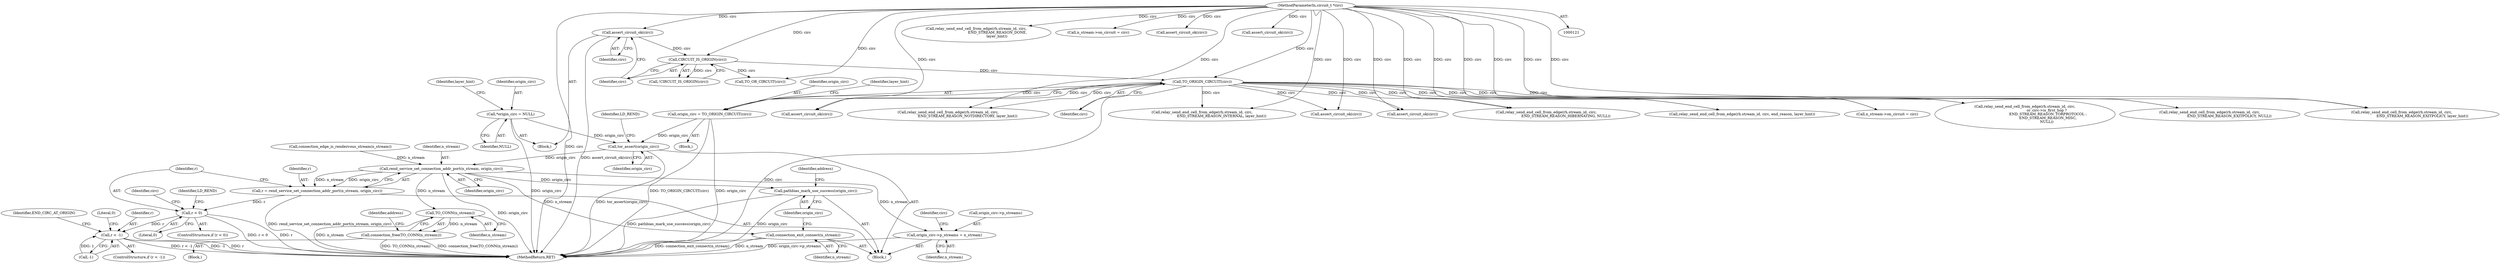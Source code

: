 digraph "0_tor_79b59a2dfcb68897ee89d98587d09e55f07e68d7@API" {
"1000495" [label="(Call,tor_assert(origin_circ))"];
"1000140" [label="(Call,*origin_circ = NULL)"];
"1000176" [label="(Call,origin_circ = TO_ORIGIN_CIRCUIT(circ))"];
"1000178" [label="(Call,TO_ORIGIN_CIRCUIT(circ))"];
"1000161" [label="(Call,CIRCUIT_IS_ORIGIN(circ))"];
"1000157" [label="(Call,assert_circuit_ok(circ))"];
"1000123" [label="(MethodParameterIn,circuit_t *circ)"];
"1000531" [label="(Call,rend_service_set_connection_addr_port(n_stream, origin_circ))"];
"1000529" [label="(Call,r = rend_service_set_connection_addr_port(n_stream, origin_circ))"];
"1000535" [label="(Call,r < 0)"];
"1000560" [label="(Call,r < -1)"];
"1000555" [label="(Call,TO_CONN(n_stream))"];
"1000554" [label="(Call,connection_free(TO_CONN(n_stream)))"];
"1000595" [label="(Call,origin_circ->p_streams = n_stream)"];
"1000608" [label="(Call,connection_exit_connect(n_stream))"];
"1000610" [label="(Call,pathbias_mark_use_success(origin_circ))"];
"1000556" [label="(Identifier,n_stream)"];
"1000547" [label="(Call,relay_send_end_cell_from_edge(rh.stream_id, circ,\n                                     END_STREAM_REASON_DONE,\n                                    layer_hint))"];
"1000590" [label="(Call,n_stream->on_circuit = circ)"];
"1000610" [label="(Call,pathbias_mark_use_success(origin_circ))"];
"1000635" [label="(Call,relay_send_end_cell_from_edge(rh.stream_id, circ,\n                                  END_STREAM_REASON_HIBERNATING, NULL))"];
"1000496" [label="(Identifier,origin_circ)"];
"1000596" [label="(Call,origin_circ->p_streams)"];
"1000600" [label="(Call,assert_circuit_ok(circ))"];
"1000694" [label="(Call,assert_circuit_ok(circ))"];
"1000569" [label="(Call,assert_circuit_ok(circ))"];
"1000498" [label="(Identifier,LD_REND)"];
"1000595" [label="(Call,origin_circ->p_streams = n_stream)"];
"1000561" [label="(Identifier,r)"];
"1000140" [label="(Call,*origin_circ = NULL)"];
"1000357" [label="(Call,relay_send_end_cell_from_edge(rh.stream_id, circ,\n                                  END_STREAM_REASON_NOTDIRECTORY, layer_hint))"];
"1000526" [label="(Call,assert_circuit_ok(circ))"];
"1000565" [label="(Identifier,END_CIRC_AT_ORIGIN)"];
"1000560" [label="(Call,r < -1)"];
"1000555" [label="(Call,TO_CONN(n_stream))"];
"1000558" [label="(Identifier,address)"];
"1000613" [label="(Identifier,address)"];
"1000533" [label="(Identifier,origin_circ)"];
"1000554" [label="(Call,connection_free(TO_CONN(n_stream)))"];
"1000559" [label="(ControlStructure,if (r < -1))"];
"1000177" [label="(Identifier,origin_circ)"];
"1000536" [label="(Identifier,r)"];
"1000124" [label="(Block,)"];
"1000532" [label="(Identifier,n_stream)"];
"1000535" [label="(Call,r < 0)"];
"1000570" [label="(Identifier,circ)"];
"1000562" [label="(Call,-1)"];
"1000568" [label="(Literal,0)"];
"1000145" [label="(Identifier,layer_hint)"];
"1000426" [label="(Call,relay_send_end_cell_from_edge(rh.stream_id, circ,\n                                    END_STREAM_REASON_EXITPOLICY, layer_hint))"];
"1000718" [label="(MethodReturn,RET)"];
"1000530" [label="(Identifier,r)"];
"1000254" [label="(Call,relay_send_end_cell_from_edge(rh.stream_id, circ, end_reason, layer_hint))"];
"1000538" [label="(Block,)"];
"1000647" [label="(Call,n_stream->on_circuit = circ)"];
"1000537" [label="(Literal,0)"];
"1000142" [label="(Identifier,NULL)"];
"1000524" [label="(Call,connection_edge_is_rendezvous_stream(n_stream))"];
"1000601" [label="(Identifier,circ)"];
"1000181" [label="(Identifier,layer_hint)"];
"1000123" [label="(MethodParameterIn,circuit_t *circ)"];
"1000322" [label="(Call,relay_send_end_cell_from_edge(rh.stream_id, circ,\n                                      or_circ->is_first_hop ?\n                                        END_STREAM_REASON_TORPROTOCOL :\n                                        END_STREAM_REASON_MISC,\n                                      NULL))"];
"1000534" [label="(ControlStructure,if (r < 0))"];
"1000160" [label="(Call,!CIRCUIT_IS_ORIGIN(circ))"];
"1000217" [label="(Call,relay_send_end_cell_from_edge(rh.stream_id, circ,\n                                  END_STREAM_REASON_EXITPOLICY, NULL))"];
"1000713" [label="(Call,assert_circuit_ok(circ))"];
"1000540" [label="(Identifier,LD_REND)"];
"1000176" [label="(Call,origin_circ = TO_ORIGIN_CIRCUIT(circ))"];
"1000531" [label="(Call,rend_service_set_connection_addr_port(n_stream, origin_circ))"];
"1000169" [label="(Block,)"];
"1000161" [label="(Call,CIRCUIT_IS_ORIGIN(circ))"];
"1000158" [label="(Identifier,circ)"];
"1000609" [label="(Identifier,n_stream)"];
"1000141" [label="(Identifier,origin_circ)"];
"1000162" [label="(Identifier,circ)"];
"1000599" [label="(Identifier,n_stream)"];
"1000495" [label="(Call,tor_assert(origin_circ))"];
"1000611" [label="(Identifier,origin_circ)"];
"1000166" [label="(Call,TO_OR_CIRCUIT(circ))"];
"1000529" [label="(Call,r = rend_service_set_connection_addr_port(n_stream, origin_circ))"];
"1000608" [label="(Call,connection_exit_connect(n_stream))"];
"1000397" [label="(Call,relay_send_end_cell_from_edge(rh.stream_id, circ,\n                                  END_STREAM_REASON_INTERNAL, layer_hint))"];
"1000178" [label="(Call,TO_ORIGIN_CIRCUIT(circ))"];
"1000179" [label="(Identifier,circ)"];
"1000157" [label="(Call,assert_circuit_ok(circ))"];
"1000494" [label="(Block,)"];
"1000495" -> "1000494"  [label="AST: "];
"1000495" -> "1000496"  [label="CFG: "];
"1000496" -> "1000495"  [label="AST: "];
"1000498" -> "1000495"  [label="CFG: "];
"1000495" -> "1000718"  [label="DDG: tor_assert(origin_circ)"];
"1000140" -> "1000495"  [label="DDG: origin_circ"];
"1000176" -> "1000495"  [label="DDG: origin_circ"];
"1000495" -> "1000531"  [label="DDG: origin_circ"];
"1000140" -> "1000124"  [label="AST: "];
"1000140" -> "1000142"  [label="CFG: "];
"1000141" -> "1000140"  [label="AST: "];
"1000142" -> "1000140"  [label="AST: "];
"1000145" -> "1000140"  [label="CFG: "];
"1000140" -> "1000718"  [label="DDG: origin_circ"];
"1000176" -> "1000169"  [label="AST: "];
"1000176" -> "1000178"  [label="CFG: "];
"1000177" -> "1000176"  [label="AST: "];
"1000178" -> "1000176"  [label="AST: "];
"1000181" -> "1000176"  [label="CFG: "];
"1000176" -> "1000718"  [label="DDG: TO_ORIGIN_CIRCUIT(circ)"];
"1000176" -> "1000718"  [label="DDG: origin_circ"];
"1000178" -> "1000176"  [label="DDG: circ"];
"1000178" -> "1000179"  [label="CFG: "];
"1000179" -> "1000178"  [label="AST: "];
"1000178" -> "1000718"  [label="DDG: circ"];
"1000161" -> "1000178"  [label="DDG: circ"];
"1000123" -> "1000178"  [label="DDG: circ"];
"1000178" -> "1000217"  [label="DDG: circ"];
"1000178" -> "1000254"  [label="DDG: circ"];
"1000178" -> "1000322"  [label="DDG: circ"];
"1000178" -> "1000357"  [label="DDG: circ"];
"1000178" -> "1000397"  [label="DDG: circ"];
"1000178" -> "1000426"  [label="DDG: circ"];
"1000178" -> "1000526"  [label="DDG: circ"];
"1000178" -> "1000635"  [label="DDG: circ"];
"1000178" -> "1000647"  [label="DDG: circ"];
"1000178" -> "1000694"  [label="DDG: circ"];
"1000178" -> "1000713"  [label="DDG: circ"];
"1000161" -> "1000160"  [label="AST: "];
"1000161" -> "1000162"  [label="CFG: "];
"1000162" -> "1000161"  [label="AST: "];
"1000160" -> "1000161"  [label="CFG: "];
"1000161" -> "1000160"  [label="DDG: circ"];
"1000157" -> "1000161"  [label="DDG: circ"];
"1000123" -> "1000161"  [label="DDG: circ"];
"1000161" -> "1000166"  [label="DDG: circ"];
"1000157" -> "1000124"  [label="AST: "];
"1000157" -> "1000158"  [label="CFG: "];
"1000158" -> "1000157"  [label="AST: "];
"1000162" -> "1000157"  [label="CFG: "];
"1000157" -> "1000718"  [label="DDG: assert_circuit_ok(circ)"];
"1000123" -> "1000157"  [label="DDG: circ"];
"1000123" -> "1000121"  [label="AST: "];
"1000123" -> "1000718"  [label="DDG: circ"];
"1000123" -> "1000166"  [label="DDG: circ"];
"1000123" -> "1000217"  [label="DDG: circ"];
"1000123" -> "1000254"  [label="DDG: circ"];
"1000123" -> "1000322"  [label="DDG: circ"];
"1000123" -> "1000357"  [label="DDG: circ"];
"1000123" -> "1000397"  [label="DDG: circ"];
"1000123" -> "1000426"  [label="DDG: circ"];
"1000123" -> "1000526"  [label="DDG: circ"];
"1000123" -> "1000547"  [label="DDG: circ"];
"1000123" -> "1000569"  [label="DDG: circ"];
"1000123" -> "1000590"  [label="DDG: circ"];
"1000123" -> "1000600"  [label="DDG: circ"];
"1000123" -> "1000635"  [label="DDG: circ"];
"1000123" -> "1000647"  [label="DDG: circ"];
"1000123" -> "1000694"  [label="DDG: circ"];
"1000123" -> "1000713"  [label="DDG: circ"];
"1000531" -> "1000529"  [label="AST: "];
"1000531" -> "1000533"  [label="CFG: "];
"1000532" -> "1000531"  [label="AST: "];
"1000533" -> "1000531"  [label="AST: "];
"1000529" -> "1000531"  [label="CFG: "];
"1000531" -> "1000718"  [label="DDG: origin_circ"];
"1000531" -> "1000529"  [label="DDG: n_stream"];
"1000531" -> "1000529"  [label="DDG: origin_circ"];
"1000524" -> "1000531"  [label="DDG: n_stream"];
"1000531" -> "1000555"  [label="DDG: n_stream"];
"1000531" -> "1000595"  [label="DDG: n_stream"];
"1000531" -> "1000608"  [label="DDG: n_stream"];
"1000531" -> "1000610"  [label="DDG: origin_circ"];
"1000529" -> "1000494"  [label="AST: "];
"1000530" -> "1000529"  [label="AST: "];
"1000536" -> "1000529"  [label="CFG: "];
"1000529" -> "1000718"  [label="DDG: rend_service_set_connection_addr_port(n_stream, origin_circ)"];
"1000529" -> "1000535"  [label="DDG: r"];
"1000535" -> "1000534"  [label="AST: "];
"1000535" -> "1000537"  [label="CFG: "];
"1000536" -> "1000535"  [label="AST: "];
"1000537" -> "1000535"  [label="AST: "];
"1000540" -> "1000535"  [label="CFG: "];
"1000570" -> "1000535"  [label="CFG: "];
"1000535" -> "1000718"  [label="DDG: r"];
"1000535" -> "1000718"  [label="DDG: r < 0"];
"1000535" -> "1000560"  [label="DDG: r"];
"1000560" -> "1000559"  [label="AST: "];
"1000560" -> "1000562"  [label="CFG: "];
"1000561" -> "1000560"  [label="AST: "];
"1000562" -> "1000560"  [label="AST: "];
"1000565" -> "1000560"  [label="CFG: "];
"1000568" -> "1000560"  [label="CFG: "];
"1000560" -> "1000718"  [label="DDG: r < -1"];
"1000560" -> "1000718"  [label="DDG: -1"];
"1000560" -> "1000718"  [label="DDG: r"];
"1000562" -> "1000560"  [label="DDG: 1"];
"1000555" -> "1000554"  [label="AST: "];
"1000555" -> "1000556"  [label="CFG: "];
"1000556" -> "1000555"  [label="AST: "];
"1000554" -> "1000555"  [label="CFG: "];
"1000555" -> "1000718"  [label="DDG: n_stream"];
"1000555" -> "1000554"  [label="DDG: n_stream"];
"1000554" -> "1000538"  [label="AST: "];
"1000558" -> "1000554"  [label="CFG: "];
"1000554" -> "1000718"  [label="DDG: connection_free(TO_CONN(n_stream))"];
"1000554" -> "1000718"  [label="DDG: TO_CONN(n_stream)"];
"1000595" -> "1000494"  [label="AST: "];
"1000595" -> "1000599"  [label="CFG: "];
"1000596" -> "1000595"  [label="AST: "];
"1000599" -> "1000595"  [label="AST: "];
"1000601" -> "1000595"  [label="CFG: "];
"1000595" -> "1000718"  [label="DDG: origin_circ->p_streams"];
"1000608" -> "1000494"  [label="AST: "];
"1000608" -> "1000609"  [label="CFG: "];
"1000609" -> "1000608"  [label="AST: "];
"1000611" -> "1000608"  [label="CFG: "];
"1000608" -> "1000718"  [label="DDG: connection_exit_connect(n_stream)"];
"1000608" -> "1000718"  [label="DDG: n_stream"];
"1000610" -> "1000494"  [label="AST: "];
"1000610" -> "1000611"  [label="CFG: "];
"1000611" -> "1000610"  [label="AST: "];
"1000613" -> "1000610"  [label="CFG: "];
"1000610" -> "1000718"  [label="DDG: pathbias_mark_use_success(origin_circ)"];
"1000610" -> "1000718"  [label="DDG: origin_circ"];
}
